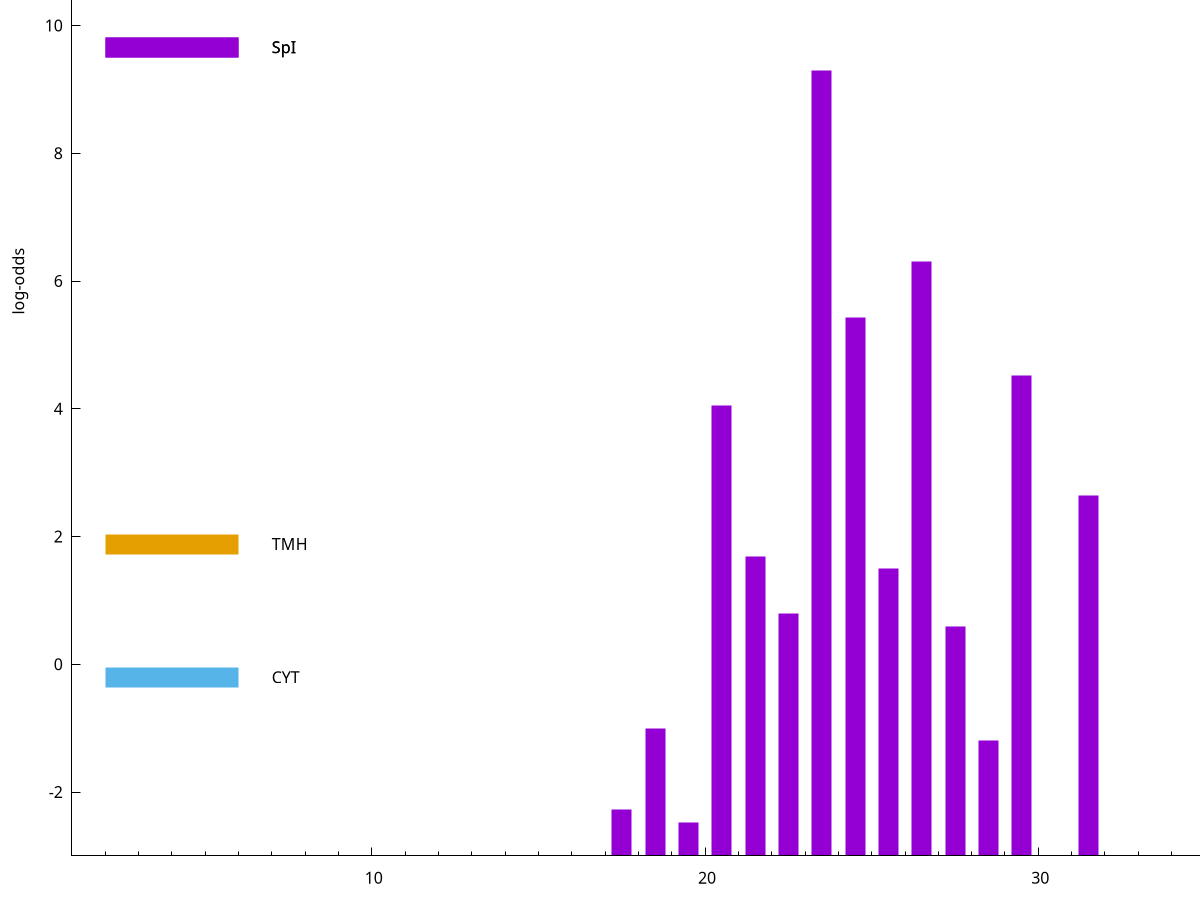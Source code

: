 set title "LipoP predictions for SRR4017833.gff"
set size 2., 1.4
set xrange [1:70] 
set mxtics 10
set yrange [-3:15]
set y2range [0:18]
set ylabel "log-odds"
set term postscript eps color solid "Helvetica" 30
set output "SRR4017833.gff49.eps"
set arrow from 2,9.65956 to 6,9.65956 nohead lt 1 lw 20
set label "SpI" at 7,9.65956
set arrow from 2,1.88242 to 6,1.88242 nohead lt 4 lw 20
set label "TMH" at 7,1.88242
set arrow from 2,-0.200913 to 6,-0.200913 nohead lt 3 lw 20
set label "CYT" at 7,-0.200913
set arrow from 2,9.65956 to 6,9.65956 nohead lt 1 lw 20
set label "SpI" at 7,9.65956
# NOTE: The scores below are the log-odds scores with the threshold
# NOTE: subtracted (a hack to make gnuplot make the histogram all
# NOTE: look nice).
plot "-" axes x1y2 title "" with impulses lt 1 lw 20
23.500000 12.299410
26.500000 9.307640
24.500000 8.425660
29.500000 7.519910
20.500000 7.044500
31.500000 5.641100
21.500000 4.688700
25.500000 4.505370
22.500000 3.801119
27.500000 3.595006
18.500000 1.987960
28.500000 1.807170
17.500000 0.722680
19.500000 0.522170
e
exit
